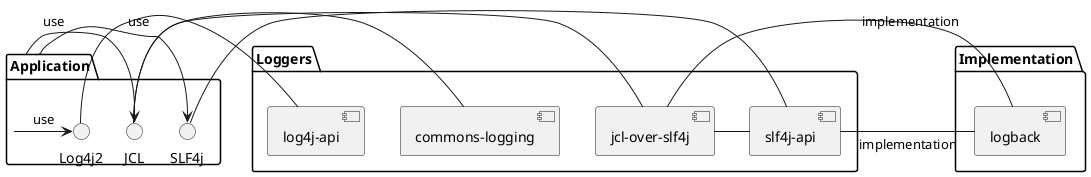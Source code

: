 @startuml

package Application {
Application -> SLF4j : use
Application -> JCL : use
Application -> Log4j2 : use
}

package Loggers {
SLF4j - [slf4j-api]
[jcl-over-slf4j] - [slf4j-api]
JCL - [commons-logging]
JCL - [jcl-over-slf4j]
Log4j2 - [log4j-api]
}

package Implementation {
[jcl-over-slf4j] - [logback] : implementation
[slf4j-api] - [logback] : implementation
}

@enduml
